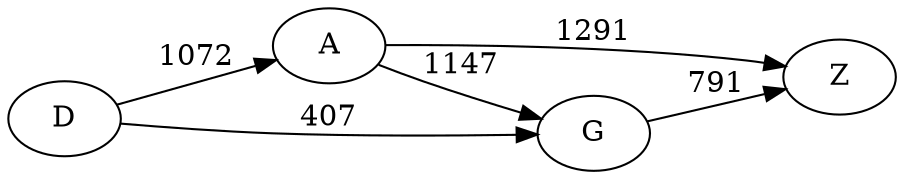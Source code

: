 digraph G {
	rankdir=LR size="8,5"
	D
	A
	D -> A [label=1072]
	D
	G
	D -> G [label=407]
	A
	Z
	A -> Z [label=1291]
	A
	G
	A -> G [label=1147]
	G
	Z
	G -> Z [label=791]
}
